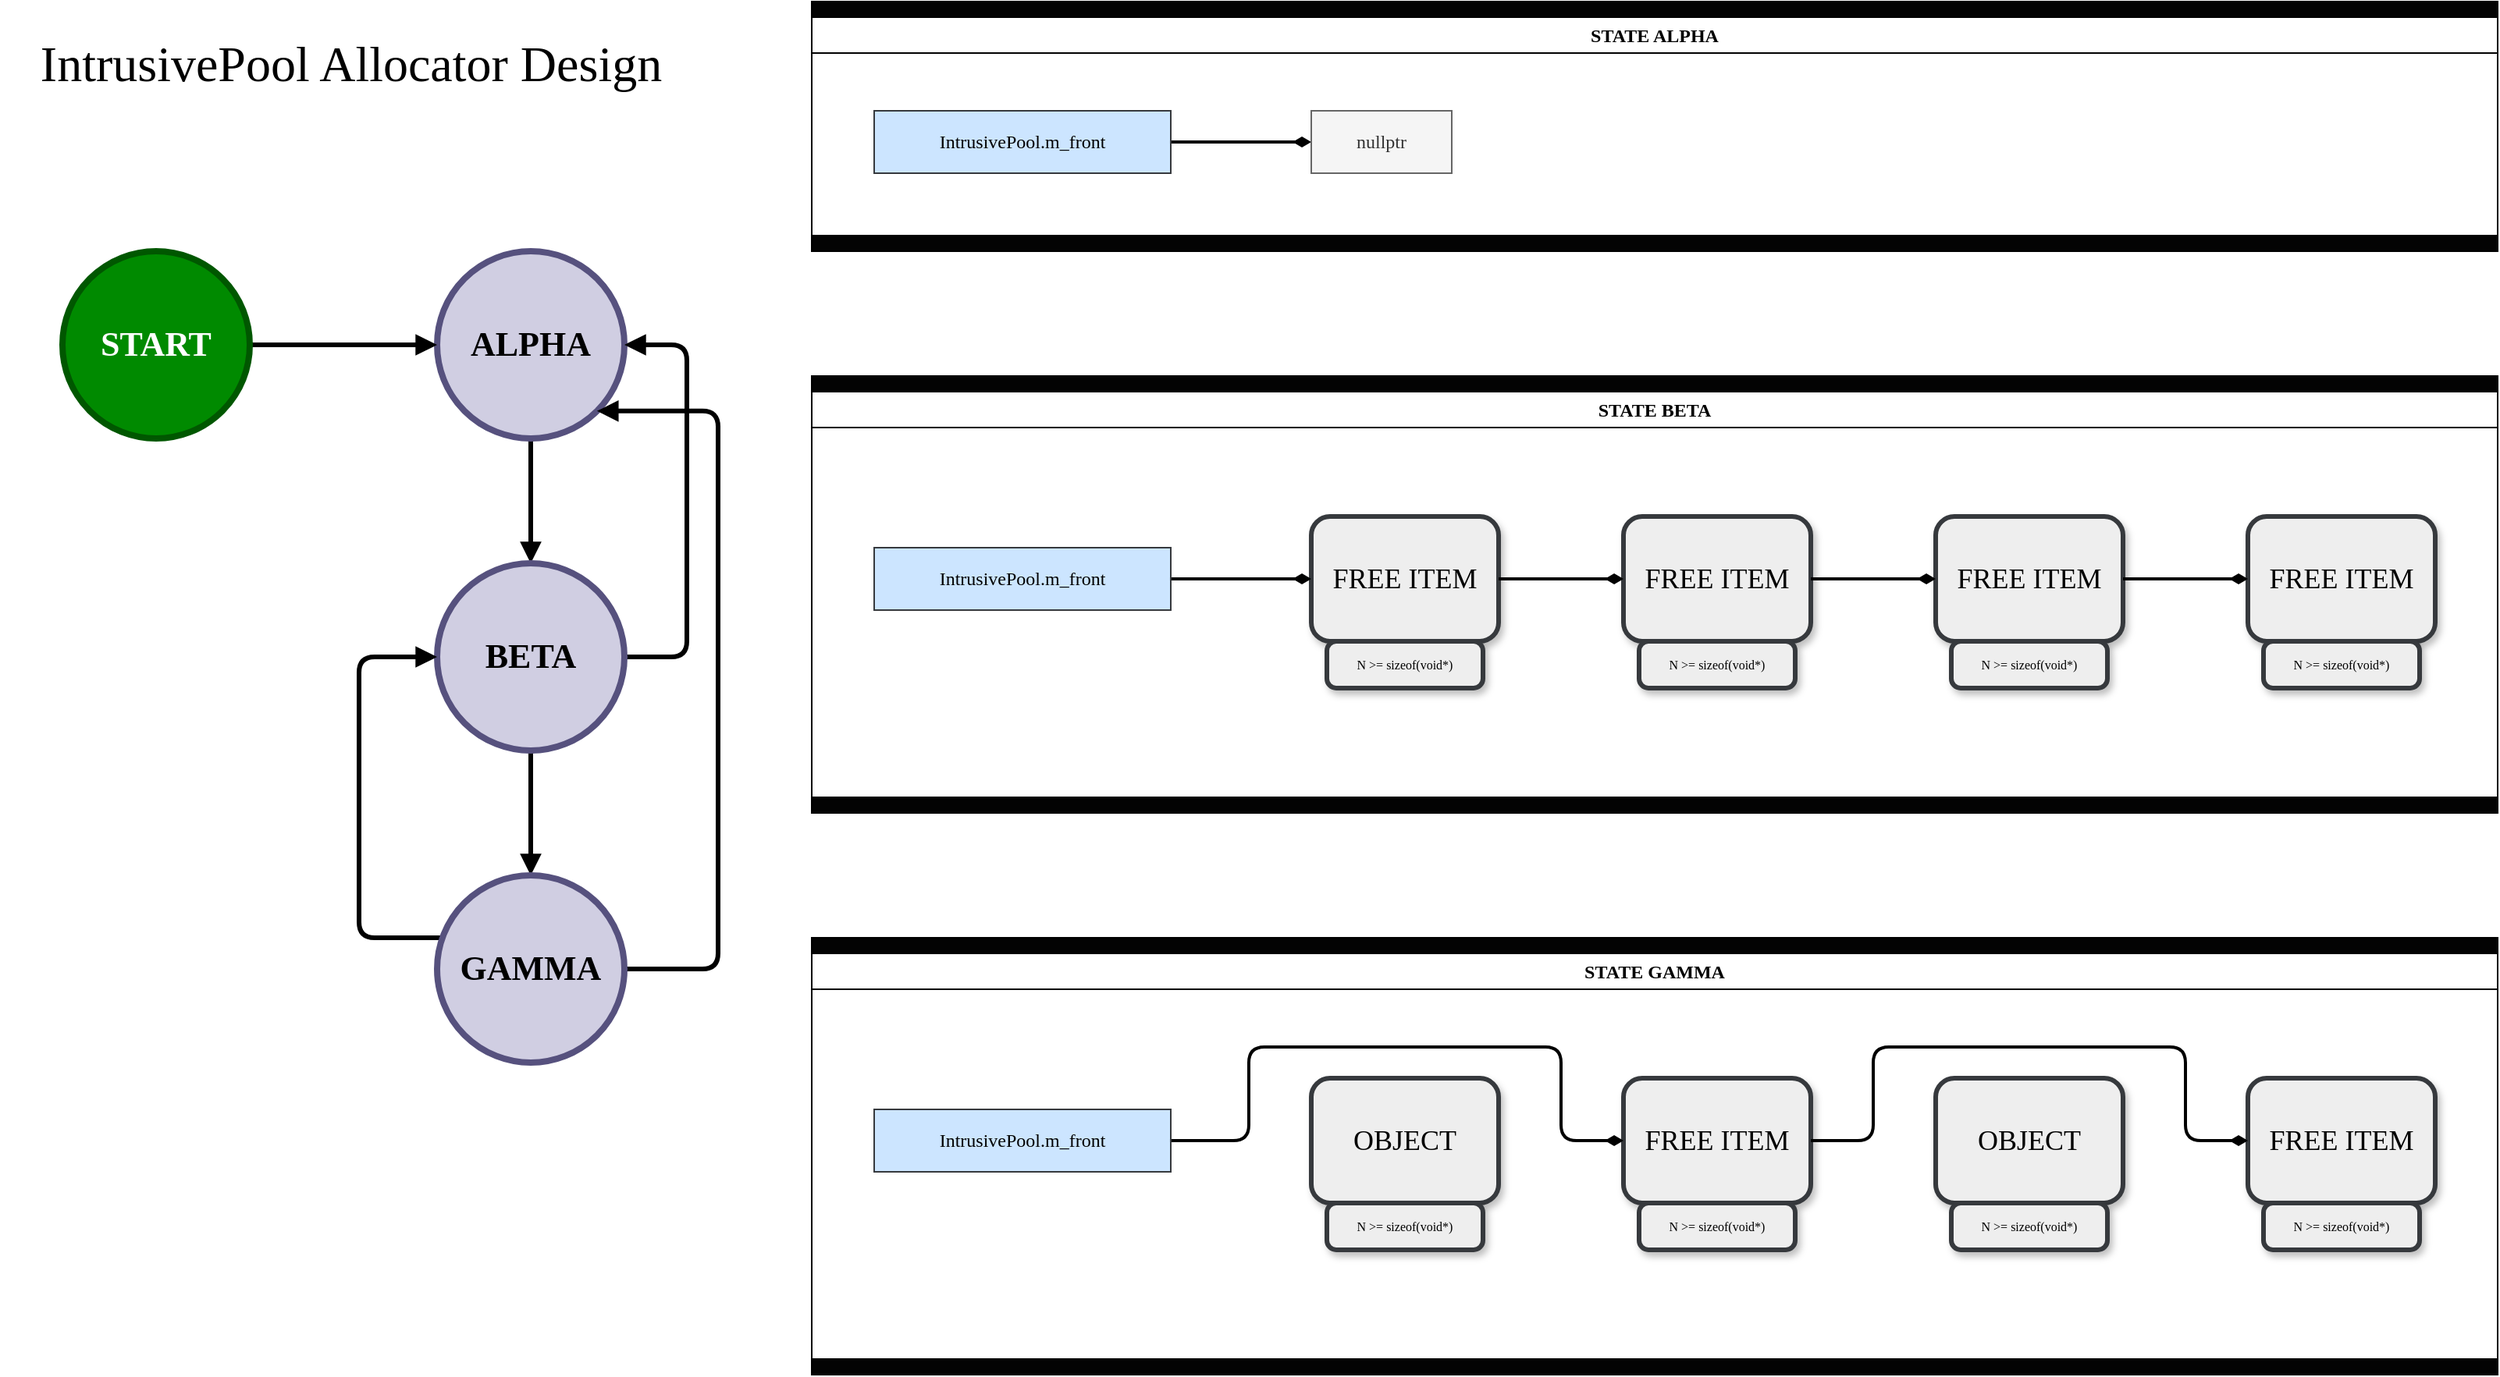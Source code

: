 <mxfile version="27.0.5">
  <diagram name="Page-1" id="ink58FIyrP2eUjN3Sv9S">
    <mxGraphModel dx="2194" dy="1277" grid="1" gridSize="10" guides="1" tooltips="1" connect="1" arrows="1" fold="1" page="1" pageScale="1" pageWidth="850" pageHeight="1100" math="0" shadow="0">
      <root>
        <mxCell id="0" />
        <mxCell id="1" parent="0" />
        <mxCell id="fCVc0-EO7zVbpaBIhk0g-38" style="edgeStyle=orthogonalEdgeStyle;rounded=0;orthogonalLoop=1;jettySize=auto;html=1;entryX=0;entryY=0.5;entryDx=0;entryDy=0;strokeWidth=2;endArrow=diamondThin;endFill=1;" edge="1" parent="1" source="fCVc0-EO7zVbpaBIhk0g-3">
          <mxGeometry relative="1" as="geometry">
            <mxPoint x="240" y="180" as="targetPoint" />
          </mxGeometry>
        </mxCell>
        <mxCell id="fCVc0-EO7zVbpaBIhk0g-39" style="edgeStyle=orthogonalEdgeStyle;rounded=0;orthogonalLoop=1;jettySize=auto;html=1;entryX=0;entryY=0.5;entryDx=0;entryDy=0;strokeWidth=2;endArrow=diamondThin;endFill=1;" edge="1" parent="1" source="fCVc0-EO7zVbpaBIhk0g-12">
          <mxGeometry relative="1" as="geometry">
            <mxPoint x="440" y="180" as="targetPoint" />
          </mxGeometry>
        </mxCell>
        <mxCell id="fCVc0-EO7zVbpaBIhk0g-40" style="edgeStyle=orthogonalEdgeStyle;rounded=0;orthogonalLoop=1;jettySize=auto;html=1;entryX=0;entryY=0.5;entryDx=0;entryDy=0;strokeWidth=2;endArrow=diamondThin;endFill=1;" edge="1" parent="1" source="fCVc0-EO7zVbpaBIhk0g-33">
          <mxGeometry relative="1" as="geometry">
            <mxPoint x="640" y="180" as="targetPoint" />
          </mxGeometry>
        </mxCell>
        <mxCell id="fCVc0-EO7zVbpaBIhk0g-89" value="" style="group" vertex="1" connectable="0" parent="1">
          <mxGeometry x="520" y="10" width="1080" height="150" as="geometry" />
        </mxCell>
        <mxCell id="fCVc0-EO7zVbpaBIhk0g-45" value="" style="rounded=0;whiteSpace=wrap;html=1;fillColor=#030303;" vertex="1" parent="fCVc0-EO7zVbpaBIhk0g-89">
          <mxGeometry y="140" width="1080" height="10" as="geometry" />
        </mxCell>
        <mxCell id="fCVc0-EO7zVbpaBIhk0g-65" value="&lt;div&gt;&lt;font face=&quot;Product Sans&quot;&gt;&lt;span style=&quot;background-color: transparent; color: light-dark(rgb(0, 0, 0), rgb(255, 255, 255));&quot;&gt;STATE ALPHA&lt;/span&gt;&lt;/font&gt;&lt;/div&gt;" style="swimlane;whiteSpace=wrap;html=1;" vertex="1" parent="fCVc0-EO7zVbpaBIhk0g-89">
          <mxGeometry width="1080" height="140" as="geometry" />
        </mxCell>
        <mxCell id="fCVc0-EO7zVbpaBIhk0g-66" value="" style="rounded=0;whiteSpace=wrap;html=1;fillColor=#030303;" vertex="1" parent="fCVc0-EO7zVbpaBIhk0g-65">
          <mxGeometry y="-10" width="1080" height="10" as="geometry" />
        </mxCell>
        <mxCell id="fCVc0-EO7zVbpaBIhk0g-41" style="edgeStyle=orthogonalEdgeStyle;rounded=0;orthogonalLoop=1;jettySize=auto;html=1;entryX=0;entryY=0.5;entryDx=0;entryDy=0;strokeWidth=2;endArrow=diamondThin;endFill=1;exitX=1;exitY=0.5;exitDx=0;exitDy=0;curved=1;" edge="1" parent="fCVc0-EO7zVbpaBIhk0g-65" source="fCVc0-EO7zVbpaBIhk0g-42">
          <mxGeometry relative="1" as="geometry">
            <mxPoint x="240" y="80" as="sourcePoint" />
            <mxPoint x="320" y="80" as="targetPoint" />
          </mxGeometry>
        </mxCell>
        <mxCell id="fCVc0-EO7zVbpaBIhk0g-42" value="IntrusivePool.m_front" style="text;strokeColor=#36393d;align=center;fillColor=#cce5ff;html=1;verticalAlign=middle;whiteSpace=wrap;rounded=0;fontFamily=mono;" vertex="1" parent="fCVc0-EO7zVbpaBIhk0g-65">
          <mxGeometry x="40" y="60" width="190" height="40" as="geometry" />
        </mxCell>
        <mxCell id="fCVc0-EO7zVbpaBIhk0g-87" value="nullptr" style="text;align=center;html=1;verticalAlign=middle;whiteSpace=wrap;rounded=0;fontFamily=mono;fillColor=#f5f5f5;fontColor=#333333;strokeColor=#666666;" vertex="1" parent="fCVc0-EO7zVbpaBIhk0g-65">
          <mxGeometry x="320" y="60" width="90" height="40" as="geometry" />
        </mxCell>
        <mxCell id="fCVc0-EO7zVbpaBIhk0g-152" value="" style="group" vertex="1" connectable="0" parent="1">
          <mxGeometry x="520" y="250" width="1080" height="270" as="geometry" />
        </mxCell>
        <mxCell id="fCVc0-EO7zVbpaBIhk0g-67" value="" style="group" vertex="1" connectable="0" parent="fCVc0-EO7zVbpaBIhk0g-152">
          <mxGeometry x="320" y="80" width="120" height="110" as="geometry" />
        </mxCell>
        <mxCell id="fCVc0-EO7zVbpaBIhk0g-68" value="FREE ITEM" style="rounded=1;whiteSpace=wrap;html=1;fontFamily=Product Sans;fontSize=18;fontStyle=0;fillColor=#eeeeee;strokeColor=#36393d;gradientColor=none;strokeWidth=3;glass=0;shadow=1;" vertex="1" parent="fCVc0-EO7zVbpaBIhk0g-67">
          <mxGeometry width="120" height="80" as="geometry" />
        </mxCell>
        <mxCell id="fCVc0-EO7zVbpaBIhk0g-69" value="N &amp;gt;= sizeof(void*)" style="rounded=1;whiteSpace=wrap;html=1;fontFamily=mono;fontSize=8;fontStyle=0;fillColor=#eeeeee;strokeColor=#36393d;gradientColor=none;strokeWidth=3;glass=0;shadow=1;arcSize=20;imageHeight=24;" vertex="1" parent="fCVc0-EO7zVbpaBIhk0g-67">
          <mxGeometry x="10" y="80" width="100" height="30" as="geometry" />
        </mxCell>
        <mxCell id="fCVc0-EO7zVbpaBIhk0g-70" value="" style="group" vertex="1" connectable="0" parent="fCVc0-EO7zVbpaBIhk0g-152">
          <mxGeometry x="520" y="80" width="120" height="110" as="geometry" />
        </mxCell>
        <mxCell id="fCVc0-EO7zVbpaBIhk0g-71" value="FREE ITEM" style="rounded=1;whiteSpace=wrap;html=1;fontFamily=Product Sans;fontSize=18;fontStyle=0;fillColor=#eeeeee;strokeColor=#36393d;gradientColor=none;strokeWidth=3;glass=0;shadow=1;" vertex="1" parent="fCVc0-EO7zVbpaBIhk0g-70">
          <mxGeometry width="120" height="80" as="geometry" />
        </mxCell>
        <mxCell id="fCVc0-EO7zVbpaBIhk0g-72" value="N &amp;gt;= sizeof(void*)" style="rounded=1;whiteSpace=wrap;html=1;fontFamily=mono;fontSize=8;fontStyle=0;fillColor=#eeeeee;strokeColor=#36393d;gradientColor=none;strokeWidth=3;glass=0;shadow=1;arcSize=20;imageHeight=24;" vertex="1" parent="fCVc0-EO7zVbpaBIhk0g-70">
          <mxGeometry x="10" y="80" width="100" height="30" as="geometry" />
        </mxCell>
        <mxCell id="fCVc0-EO7zVbpaBIhk0g-73" value="" style="group" vertex="1" connectable="0" parent="fCVc0-EO7zVbpaBIhk0g-152">
          <mxGeometry x="720" y="80" width="120" height="110" as="geometry" />
        </mxCell>
        <mxCell id="fCVc0-EO7zVbpaBIhk0g-74" value="FREE ITEM" style="rounded=1;whiteSpace=wrap;html=1;fontFamily=Product Sans;fontSize=18;fontStyle=0;fillColor=#eeeeee;strokeColor=#36393d;gradientColor=none;strokeWidth=3;glass=0;shadow=1;" vertex="1" parent="fCVc0-EO7zVbpaBIhk0g-73">
          <mxGeometry width="120" height="80" as="geometry" />
        </mxCell>
        <mxCell id="fCVc0-EO7zVbpaBIhk0g-75" value="N &amp;gt;= sizeof(void*)" style="rounded=1;whiteSpace=wrap;html=1;fontFamily=mono;fontSize=8;fontStyle=0;fillColor=#eeeeee;strokeColor=#36393d;gradientColor=none;strokeWidth=3;glass=0;shadow=1;arcSize=20;imageHeight=24;" vertex="1" parent="fCVc0-EO7zVbpaBIhk0g-73">
          <mxGeometry x="10" y="80" width="100" height="30" as="geometry" />
        </mxCell>
        <mxCell id="fCVc0-EO7zVbpaBIhk0g-76" value="" style="group" vertex="1" connectable="0" parent="fCVc0-EO7zVbpaBIhk0g-152">
          <mxGeometry x="920" y="80" width="120" height="110" as="geometry" />
        </mxCell>
        <mxCell id="fCVc0-EO7zVbpaBIhk0g-77" value="FREE ITEM" style="rounded=1;whiteSpace=wrap;html=1;fontFamily=Product Sans;fontSize=18;fontStyle=0;fillColor=#eeeeee;strokeColor=#36393d;gradientColor=none;strokeWidth=3;glass=0;shadow=1;" vertex="1" parent="fCVc0-EO7zVbpaBIhk0g-76">
          <mxGeometry width="120" height="80" as="geometry" />
        </mxCell>
        <mxCell id="fCVc0-EO7zVbpaBIhk0g-78" value="N &amp;gt;= sizeof(void*)" style="rounded=1;whiteSpace=wrap;html=1;fontFamily=mono;fontSize=8;fontStyle=0;fillColor=#eeeeee;strokeColor=#36393d;gradientColor=none;strokeWidth=3;glass=0;shadow=1;arcSize=20;imageHeight=24;" vertex="1" parent="fCVc0-EO7zVbpaBIhk0g-76">
          <mxGeometry x="10" y="80" width="100" height="30" as="geometry" />
        </mxCell>
        <mxCell id="fCVc0-EO7zVbpaBIhk0g-79" style="edgeStyle=orthogonalEdgeStyle;rounded=0;orthogonalLoop=1;jettySize=auto;html=1;entryX=0;entryY=0.5;entryDx=0;entryDy=0;strokeWidth=2;endArrow=diamondThin;endFill=1;" edge="1" parent="fCVc0-EO7zVbpaBIhk0g-152" source="fCVc0-EO7zVbpaBIhk0g-68" target="fCVc0-EO7zVbpaBIhk0g-71">
          <mxGeometry relative="1" as="geometry" />
        </mxCell>
        <mxCell id="fCVc0-EO7zVbpaBIhk0g-80" style="edgeStyle=orthogonalEdgeStyle;rounded=0;orthogonalLoop=1;jettySize=auto;html=1;entryX=0;entryY=0.5;entryDx=0;entryDy=0;strokeWidth=2;endArrow=diamondThin;endFill=1;" edge="1" parent="fCVc0-EO7zVbpaBIhk0g-152" source="fCVc0-EO7zVbpaBIhk0g-71" target="fCVc0-EO7zVbpaBIhk0g-74">
          <mxGeometry relative="1" as="geometry" />
        </mxCell>
        <mxCell id="fCVc0-EO7zVbpaBIhk0g-81" style="edgeStyle=orthogonalEdgeStyle;rounded=0;orthogonalLoop=1;jettySize=auto;html=1;entryX=0;entryY=0.5;entryDx=0;entryDy=0;strokeWidth=2;endArrow=diamondThin;endFill=1;" edge="1" parent="fCVc0-EO7zVbpaBIhk0g-152" source="fCVc0-EO7zVbpaBIhk0g-74" target="fCVc0-EO7zVbpaBIhk0g-77">
          <mxGeometry relative="1" as="geometry" />
        </mxCell>
        <mxCell id="fCVc0-EO7zVbpaBIhk0g-82" style="edgeStyle=orthogonalEdgeStyle;rounded=0;orthogonalLoop=1;jettySize=auto;html=1;entryX=0;entryY=0.5;entryDx=0;entryDy=0;strokeWidth=2;endArrow=diamondThin;endFill=1;exitX=1;exitY=0.5;exitDx=0;exitDy=0;curved=1;" edge="1" parent="fCVc0-EO7zVbpaBIhk0g-152" source="fCVc0-EO7zVbpaBIhk0g-83">
          <mxGeometry relative="1" as="geometry">
            <mxPoint x="240" y="120" as="sourcePoint" />
            <mxPoint x="320" y="120" as="targetPoint" />
          </mxGeometry>
        </mxCell>
        <mxCell id="fCVc0-EO7zVbpaBIhk0g-83" value="IntrusivePool.m_front" style="text;strokeColor=#36393d;align=center;fillColor=#cce5ff;html=1;verticalAlign=middle;whiteSpace=wrap;rounded=0;fontFamily=mono;" vertex="1" parent="fCVc0-EO7zVbpaBIhk0g-152">
          <mxGeometry x="40" y="100" width="190" height="40" as="geometry" />
        </mxCell>
        <mxCell id="fCVc0-EO7zVbpaBIhk0g-84" value="" style="rounded=0;whiteSpace=wrap;html=1;fillColor=#030303;" vertex="1" parent="fCVc0-EO7zVbpaBIhk0g-152">
          <mxGeometry y="260" width="1080" height="10" as="geometry" />
        </mxCell>
        <mxCell id="fCVc0-EO7zVbpaBIhk0g-85" value="&lt;div&gt;&lt;font face=&quot;Product Sans&quot;&gt;STATE BETA&lt;/font&gt;&lt;/div&gt;" style="swimlane;whiteSpace=wrap;html=1;" vertex="1" parent="fCVc0-EO7zVbpaBIhk0g-152">
          <mxGeometry width="1080" height="260" as="geometry" />
        </mxCell>
        <mxCell id="fCVc0-EO7zVbpaBIhk0g-86" value="" style="rounded=0;whiteSpace=wrap;html=1;fillColor=#030303;" vertex="1" parent="fCVc0-EO7zVbpaBIhk0g-85">
          <mxGeometry y="-10" width="1080" height="10" as="geometry" />
        </mxCell>
        <mxCell id="fCVc0-EO7zVbpaBIhk0g-153" value="" style="group" vertex="1" connectable="0" parent="1">
          <mxGeometry x="520" y="610" width="1080" height="270" as="geometry" />
        </mxCell>
        <mxCell id="fCVc0-EO7zVbpaBIhk0g-111" value="" style="group" vertex="1" connectable="0" parent="fCVc0-EO7zVbpaBIhk0g-153">
          <mxGeometry x="320" y="80" width="120" height="110" as="geometry" />
        </mxCell>
        <mxCell id="fCVc0-EO7zVbpaBIhk0g-112" value="OBJECT" style="rounded=1;whiteSpace=wrap;html=1;fontFamily=Product Sans;fontSize=18;fontStyle=0;fillColor=#eeeeee;strokeColor=#36393d;gradientColor=none;strokeWidth=3;glass=0;shadow=1;" vertex="1" parent="fCVc0-EO7zVbpaBIhk0g-111">
          <mxGeometry width="120" height="80" as="geometry" />
        </mxCell>
        <mxCell id="fCVc0-EO7zVbpaBIhk0g-113" value="N &amp;gt;= sizeof(void*)" style="rounded=1;whiteSpace=wrap;html=1;fontFamily=mono;fontSize=8;fontStyle=0;fillColor=#eeeeee;strokeColor=#36393d;gradientColor=none;strokeWidth=3;glass=0;shadow=1;arcSize=20;imageHeight=24;" vertex="1" parent="fCVc0-EO7zVbpaBIhk0g-111">
          <mxGeometry x="10" y="80" width="100" height="30" as="geometry" />
        </mxCell>
        <mxCell id="fCVc0-EO7zVbpaBIhk0g-114" value="" style="group" vertex="1" connectable="0" parent="fCVc0-EO7zVbpaBIhk0g-153">
          <mxGeometry x="520" y="80" width="120" height="110" as="geometry" />
        </mxCell>
        <mxCell id="fCVc0-EO7zVbpaBIhk0g-115" value="FREE ITEM" style="rounded=1;whiteSpace=wrap;html=1;fontFamily=Product Sans;fontSize=18;fontStyle=0;fillColor=#eeeeee;strokeColor=#36393d;gradientColor=none;strokeWidth=3;glass=0;shadow=1;" vertex="1" parent="fCVc0-EO7zVbpaBIhk0g-114">
          <mxGeometry width="120" height="80" as="geometry" />
        </mxCell>
        <mxCell id="fCVc0-EO7zVbpaBIhk0g-116" value="N &amp;gt;= sizeof(void*)" style="rounded=1;whiteSpace=wrap;html=1;fontFamily=mono;fontSize=8;fontStyle=0;fillColor=#eeeeee;strokeColor=#36393d;gradientColor=none;strokeWidth=3;glass=0;shadow=1;arcSize=20;imageHeight=24;" vertex="1" parent="fCVc0-EO7zVbpaBIhk0g-114">
          <mxGeometry x="10" y="80" width="100" height="30" as="geometry" />
        </mxCell>
        <mxCell id="fCVc0-EO7zVbpaBIhk0g-117" value="" style="group" vertex="1" connectable="0" parent="fCVc0-EO7zVbpaBIhk0g-153">
          <mxGeometry x="720" y="80" width="120" height="110" as="geometry" />
        </mxCell>
        <mxCell id="fCVc0-EO7zVbpaBIhk0g-118" value="OBJECT" style="rounded=1;whiteSpace=wrap;html=1;fontFamily=Product Sans;fontSize=18;fontStyle=0;fillColor=#eeeeee;strokeColor=#36393d;gradientColor=none;strokeWidth=3;glass=0;shadow=1;" vertex="1" parent="fCVc0-EO7zVbpaBIhk0g-117">
          <mxGeometry width="120" height="80" as="geometry" />
        </mxCell>
        <mxCell id="fCVc0-EO7zVbpaBIhk0g-119" value="N &amp;gt;= sizeof(void*)" style="rounded=1;whiteSpace=wrap;html=1;fontFamily=mono;fontSize=8;fontStyle=0;fillColor=#eeeeee;strokeColor=#36393d;gradientColor=none;strokeWidth=3;glass=0;shadow=1;arcSize=20;imageHeight=24;" vertex="1" parent="fCVc0-EO7zVbpaBIhk0g-117">
          <mxGeometry x="10" y="80" width="100" height="30" as="geometry" />
        </mxCell>
        <mxCell id="fCVc0-EO7zVbpaBIhk0g-120" value="" style="group" vertex="1" connectable="0" parent="fCVc0-EO7zVbpaBIhk0g-153">
          <mxGeometry x="920" y="80" width="120" height="110" as="geometry" />
        </mxCell>
        <mxCell id="fCVc0-EO7zVbpaBIhk0g-121" value="FREE ITEM" style="rounded=1;whiteSpace=wrap;html=1;fontFamily=Product Sans;fontSize=18;fontStyle=0;fillColor=#eeeeee;strokeColor=#36393d;gradientColor=none;strokeWidth=3;glass=0;shadow=1;" vertex="1" parent="fCVc0-EO7zVbpaBIhk0g-120">
          <mxGeometry width="120" height="80" as="geometry" />
        </mxCell>
        <mxCell id="fCVc0-EO7zVbpaBIhk0g-122" value="N &amp;gt;= sizeof(void*)" style="rounded=1;whiteSpace=wrap;html=1;fontFamily=mono;fontSize=8;fontStyle=0;fillColor=#eeeeee;strokeColor=#36393d;gradientColor=none;strokeWidth=3;glass=0;shadow=1;arcSize=20;imageHeight=24;" vertex="1" parent="fCVc0-EO7zVbpaBIhk0g-120">
          <mxGeometry x="10" y="80" width="100" height="30" as="geometry" />
        </mxCell>
        <mxCell id="fCVc0-EO7zVbpaBIhk0g-125" style="edgeStyle=orthogonalEdgeStyle;rounded=1;orthogonalLoop=1;jettySize=auto;html=1;entryX=0;entryY=0.5;entryDx=0;entryDy=0;strokeWidth=2;endArrow=diamondThin;endFill=1;exitX=1;exitY=0.5;exitDx=0;exitDy=0;curved=0;" edge="1" parent="fCVc0-EO7zVbpaBIhk0g-153" source="fCVc0-EO7zVbpaBIhk0g-115" target="fCVc0-EO7zVbpaBIhk0g-121">
          <mxGeometry relative="1" as="geometry">
            <Array as="points">
              <mxPoint x="680" y="120" />
              <mxPoint x="680" y="60" />
              <mxPoint x="880" y="60" />
              <mxPoint x="880" y="120" />
            </Array>
          </mxGeometry>
        </mxCell>
        <mxCell id="fCVc0-EO7zVbpaBIhk0g-126" style="edgeStyle=orthogonalEdgeStyle;rounded=1;orthogonalLoop=1;jettySize=auto;html=1;entryX=0;entryY=0.5;entryDx=0;entryDy=0;strokeWidth=2;endArrow=diamondThin;endFill=1;exitX=1;exitY=0.5;exitDx=0;exitDy=0;curved=0;" edge="1" parent="fCVc0-EO7zVbpaBIhk0g-153" source="fCVc0-EO7zVbpaBIhk0g-127" target="fCVc0-EO7zVbpaBIhk0g-115">
          <mxGeometry relative="1" as="geometry">
            <mxPoint x="240" y="120" as="sourcePoint" />
            <mxPoint x="320" y="120" as="targetPoint" />
            <Array as="points">
              <mxPoint x="280" y="120" />
              <mxPoint x="280" y="60" />
              <mxPoint x="480" y="60" />
              <mxPoint x="480" y="120" />
            </Array>
          </mxGeometry>
        </mxCell>
        <mxCell id="fCVc0-EO7zVbpaBIhk0g-127" value="IntrusivePool.m_front" style="text;strokeColor=#36393d;align=center;fillColor=#cce5ff;html=1;verticalAlign=middle;whiteSpace=wrap;rounded=0;fontFamily=mono;" vertex="1" parent="fCVc0-EO7zVbpaBIhk0g-153">
          <mxGeometry x="40" y="100" width="190" height="40" as="geometry" />
        </mxCell>
        <mxCell id="fCVc0-EO7zVbpaBIhk0g-128" value="" style="rounded=0;whiteSpace=wrap;html=1;fillColor=#030303;" vertex="1" parent="fCVc0-EO7zVbpaBIhk0g-153">
          <mxGeometry y="260" width="1080" height="10" as="geometry" />
        </mxCell>
        <mxCell id="fCVc0-EO7zVbpaBIhk0g-129" value="&lt;span style=&quot;font-family: &amp;quot;Product Sans&amp;quot;;&quot;&gt;STATE GAMMA&lt;/span&gt;" style="swimlane;whiteSpace=wrap;html=1;" vertex="1" parent="fCVc0-EO7zVbpaBIhk0g-153">
          <mxGeometry width="1080" height="260" as="geometry" />
        </mxCell>
        <mxCell id="fCVc0-EO7zVbpaBIhk0g-130" value="" style="rounded=0;whiteSpace=wrap;html=1;fillColor=#030303;" vertex="1" parent="fCVc0-EO7zVbpaBIhk0g-129">
          <mxGeometry y="-10" width="1080" height="10" as="geometry" />
        </mxCell>
        <mxCell id="fCVc0-EO7zVbpaBIhk0g-164" value="" style="group" vertex="1" connectable="0" parent="1">
          <mxGeometry x="40" y="160" width="420" height="520" as="geometry" />
        </mxCell>
        <mxCell id="fCVc0-EO7zVbpaBIhk0g-157" style="edgeStyle=orthogonalEdgeStyle;rounded=1;orthogonalLoop=1;jettySize=auto;html=1;entryX=0.5;entryY=0;entryDx=0;entryDy=0;curved=0;strokeWidth=3;endArrow=block;endFill=1;" edge="1" parent="fCVc0-EO7zVbpaBIhk0g-164" source="fCVc0-EO7zVbpaBIhk0g-154" target="fCVc0-EO7zVbpaBIhk0g-155">
          <mxGeometry relative="1" as="geometry" />
        </mxCell>
        <mxCell id="fCVc0-EO7zVbpaBIhk0g-154" value="ALPHA" style="ellipse;whiteSpace=wrap;html=1;aspect=fixed;fillColor=#d0cee2;strokeColor=#56517e;strokeWidth=4;fontFamily=Product Sans;fontSize=22;fontStyle=1;" vertex="1" parent="fCVc0-EO7zVbpaBIhk0g-164">
          <mxGeometry x="240" width="120" height="120" as="geometry" />
        </mxCell>
        <mxCell id="fCVc0-EO7zVbpaBIhk0g-160" style="edgeStyle=orthogonalEdgeStyle;rounded=1;orthogonalLoop=1;jettySize=auto;html=1;entryX=0.5;entryY=0;entryDx=0;entryDy=0;strokeWidth=3;endArrow=block;endFill=1;curved=0;" edge="1" parent="fCVc0-EO7zVbpaBIhk0g-164" source="fCVc0-EO7zVbpaBIhk0g-155" target="fCVc0-EO7zVbpaBIhk0g-156">
          <mxGeometry relative="1" as="geometry" />
        </mxCell>
        <mxCell id="fCVc0-EO7zVbpaBIhk0g-163" style="edgeStyle=orthogonalEdgeStyle;rounded=1;orthogonalLoop=1;jettySize=auto;html=1;entryX=1;entryY=0.5;entryDx=0;entryDy=0;curved=0;strokeWidth=3;endArrow=block;endFill=1;" edge="1" parent="fCVc0-EO7zVbpaBIhk0g-164" source="fCVc0-EO7zVbpaBIhk0g-155" target="fCVc0-EO7zVbpaBIhk0g-154">
          <mxGeometry relative="1" as="geometry">
            <Array as="points">
              <mxPoint x="400" y="260" />
              <mxPoint x="400" y="60" />
            </Array>
          </mxGeometry>
        </mxCell>
        <mxCell id="fCVc0-EO7zVbpaBIhk0g-155" value="BETA" style="ellipse;whiteSpace=wrap;html=1;aspect=fixed;fillColor=#d0cee2;strokeColor=#56517e;strokeWidth=4;fontFamily=Product Sans;fontSize=22;fontStyle=1;" vertex="1" parent="fCVc0-EO7zVbpaBIhk0g-164">
          <mxGeometry x="240" y="200" width="120" height="120" as="geometry" />
        </mxCell>
        <mxCell id="fCVc0-EO7zVbpaBIhk0g-161" style="edgeStyle=orthogonalEdgeStyle;rounded=1;orthogonalLoop=1;jettySize=auto;html=1;entryX=0;entryY=0.5;entryDx=0;entryDy=0;curved=0;strokeWidth=3;endArrow=block;endFill=1;" edge="1" parent="fCVc0-EO7zVbpaBIhk0g-164" source="fCVc0-EO7zVbpaBIhk0g-156" target="fCVc0-EO7zVbpaBIhk0g-155">
          <mxGeometry relative="1" as="geometry">
            <Array as="points">
              <mxPoint x="190" y="440" />
              <mxPoint x="190" y="260" />
            </Array>
          </mxGeometry>
        </mxCell>
        <mxCell id="fCVc0-EO7zVbpaBIhk0g-162" style="edgeStyle=orthogonalEdgeStyle;rounded=1;orthogonalLoop=1;jettySize=auto;html=1;entryX=1;entryY=1;entryDx=0;entryDy=0;curved=0;strokeWidth=3;endArrow=block;endFill=1;" edge="1" parent="fCVc0-EO7zVbpaBIhk0g-164" source="fCVc0-EO7zVbpaBIhk0g-156" target="fCVc0-EO7zVbpaBIhk0g-154">
          <mxGeometry relative="1" as="geometry">
            <Array as="points">
              <mxPoint x="420" y="460" />
              <mxPoint x="420" y="102" />
            </Array>
          </mxGeometry>
        </mxCell>
        <mxCell id="fCVc0-EO7zVbpaBIhk0g-156" value="GAMMA" style="ellipse;whiteSpace=wrap;html=1;aspect=fixed;fillColor=#d0cee2;strokeColor=#56517e;strokeWidth=4;fontFamily=Product Sans;fontSize=22;fontStyle=1;" vertex="1" parent="fCVc0-EO7zVbpaBIhk0g-164">
          <mxGeometry x="240" y="400" width="120" height="120" as="geometry" />
        </mxCell>
        <mxCell id="fCVc0-EO7zVbpaBIhk0g-159" style="edgeStyle=orthogonalEdgeStyle;rounded=1;orthogonalLoop=1;jettySize=auto;html=1;entryX=0;entryY=0.5;entryDx=0;entryDy=0;curved=0;strokeWidth=3;endArrow=block;endFill=1;" edge="1" parent="fCVc0-EO7zVbpaBIhk0g-164" source="fCVc0-EO7zVbpaBIhk0g-158" target="fCVc0-EO7zVbpaBIhk0g-154">
          <mxGeometry relative="1" as="geometry" />
        </mxCell>
        <mxCell id="fCVc0-EO7zVbpaBIhk0g-158" value="START" style="ellipse;whiteSpace=wrap;html=1;aspect=fixed;fillColor=#008a00;strokeColor=#005700;strokeWidth=4;fontFamily=Product Sans;fontSize=22;fontStyle=1;fontColor=#ffffff;" vertex="1" parent="fCVc0-EO7zVbpaBIhk0g-164">
          <mxGeometry width="120" height="120" as="geometry" />
        </mxCell>
        <mxCell id="fCVc0-EO7zVbpaBIhk0g-165" value="IntrusivePool Allocator Design" style="text;strokeColor=none;align=center;fillColor=none;html=1;verticalAlign=middle;whiteSpace=wrap;rounded=0;fontStyle=0;fontFamily=Product Sans;fontSize=32;" vertex="1" parent="1">
          <mxGeometry width="450" height="80" as="geometry" />
        </mxCell>
      </root>
    </mxGraphModel>
  </diagram>
</mxfile>
